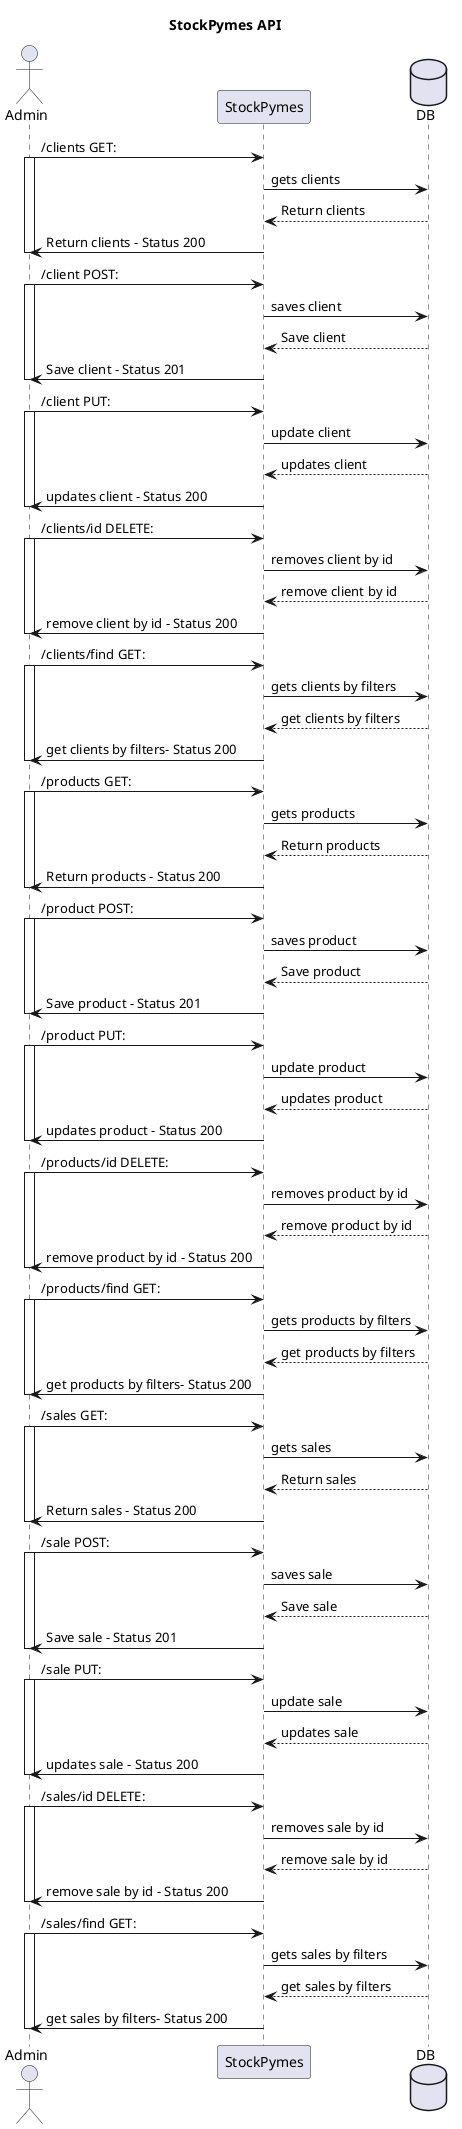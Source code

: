@startuml StockPymesAPI
title StockPymes API

actor Admin as Person
participant StockPymes
database DB


Person -> StockPymes: /clients GET:
activate Person
StockPymes -> DB :  gets clients
DB --> StockPymes : Return clients
StockPymes -> Person: Return clients - Status 200
deactivate Person

Person -> StockPymes: /client POST:
activate Person
StockPymes -> DB : saves client
DB --> StockPymes : Save client
StockPymes -> Person: Save client - Status 201
deactivate Person


Person -> StockPymes: /client PUT:
activate Person
StockPymes -> DB :  update client
DB --> StockPymes : updates client
StockPymes -> Person: updates client - Status 200
deactivate Person


Person -> StockPymes: /clients/id DELETE:
activate Person
StockPymes -> DB :  removes client by id
DB --> StockPymes : remove client by id
StockPymes -> Person: remove client by id - Status 200
deactivate Person


Person -> StockPymes: /clients/find GET:
activate Person
StockPymes -> DB :  gets clients by filters
DB --> StockPymes : get clients by filters
StockPymes -> Person: get clients by filters- Status 200
deactivate Person

' PRODUCTS
Person -> StockPymes: /products GET:
activate Person
StockPymes -> DB :  gets products
DB --> StockPymes : Return products
StockPymes -> Person: Return products - Status 200
deactivate Person

Person -> StockPymes: /product POST:
activate Person
StockPymes -> DB : saves product
DB --> StockPymes : Save product
StockPymes -> Person: Save product - Status 201
deactivate Person


Person -> StockPymes: /product PUT:
activate Person
StockPymes -> DB :  update product
DB --> StockPymes : updates product
StockPymes -> Person: updates product - Status 200
deactivate Person


Person -> StockPymes: /products/id DELETE:
activate Person
StockPymes -> DB :  removes product by id
DB --> StockPymes : remove product by id
StockPymes -> Person: remove product by id - Status 200
deactivate Person


Person -> StockPymes: /products/find GET:
activate Person
StockPymes -> DB :  gets products by filters
DB --> StockPymes : get products by filters
StockPymes -> Person: get products by filters- Status 200
deactivate Person

' SALE

Person -> StockPymes: /sales GET:
activate Person
StockPymes -> DB :  gets sales
DB --> StockPymes : Return sales
StockPymes -> Person: Return sales - Status 200
deactivate Person

Person -> StockPymes: /sale POST:
activate Person
StockPymes -> DB : saves sale
DB --> StockPymes : Save sale
StockPymes -> Person: Save sale - Status 201
deactivate Person


Person -> StockPymes: /sale PUT:
activate Person
StockPymes -> DB :  update sale
DB --> StockPymes : updates sale
StockPymes -> Person: updates sale - Status 200
deactivate Person


Person -> StockPymes: /sales/id DELETE:
activate Person
StockPymes -> DB :  removes sale by id
DB --> StockPymes : remove sale by id
StockPymes -> Person: remove sale by id - Status 200
deactivate Person


Person -> StockPymes: /sales/find GET:
activate Person
StockPymes -> DB :  gets sales by filters
DB --> StockPymes : get sales by filters
StockPymes -> Person: get sales by filters- Status 200
deactivate Person

@enduml